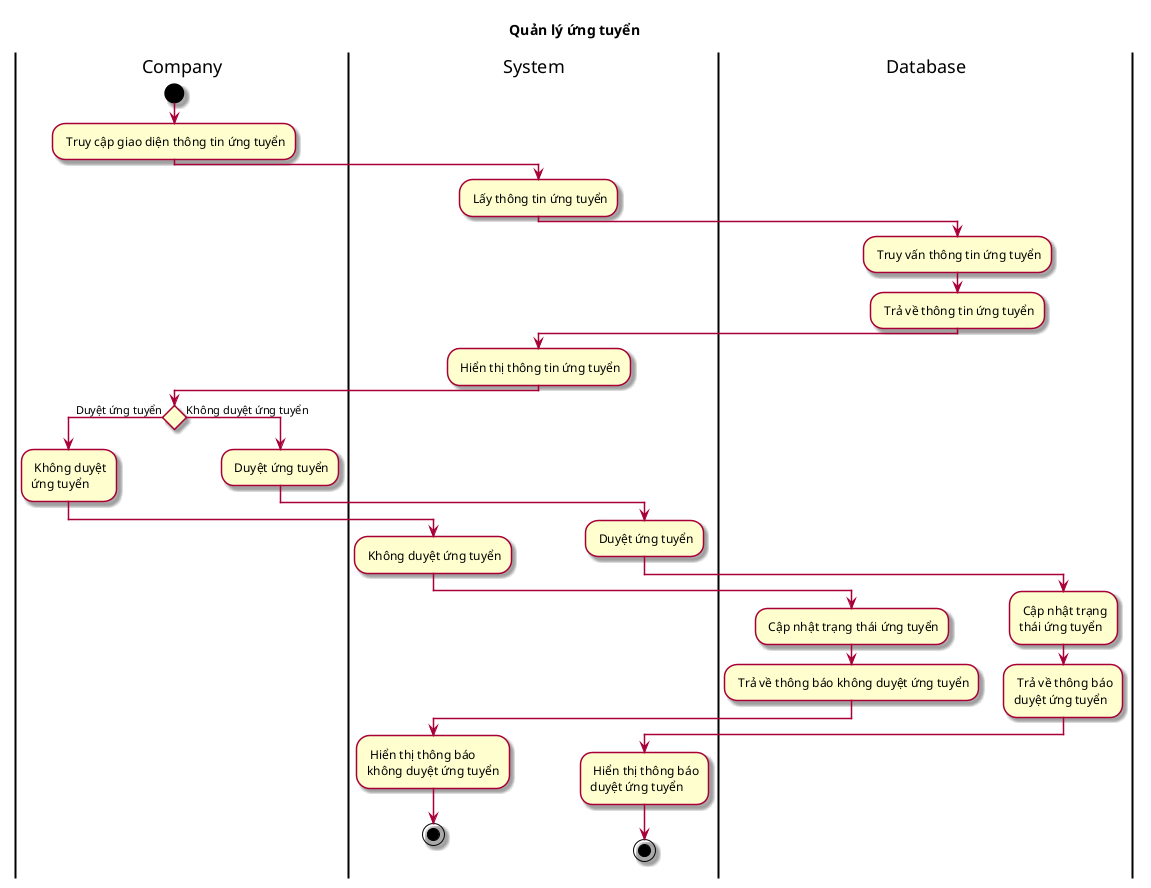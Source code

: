 @startuml ActQuanLyUngTuyen

skin rose
title Quản lý ứng tuyển

|Company|
start
: Truy cập giao diện thông tin ứng tuyển;
|System|
: Lấy thông tin ứng tuyển;
|Database|
: Truy vấn thông tin ứng tuyển;
: Trả về thông tin ứng tuyển;
|System|
: Hiển thị thông tin ứng tuyển;
|Company|
if () then (Duyệt ứng tuyển)
: Không duyệt\nứng tuyển;
|System|
: Không duyệt ứng tuyển;
|Database|
: Cập nhật trạng thái ứng tuyển;
: Trả về thông báo không duyệt ứng tuyển;
|System|
: Hiển thị thông báo\nkhông duyệt ứng tuyển;
stop
else (Không duyệt ứng tuyển)
|Company|
: Duyệt ứng tuyển;
|System|
: Duyệt ứng tuyển;
|Database|
: Cập nhật trạng\nthái ứng tuyển;
: Trả về thông báo\nduyệt ứng tuyển;
|System|
: Hiển thị thông báo\nduyệt ứng tuyển;
stop

@enduml
```